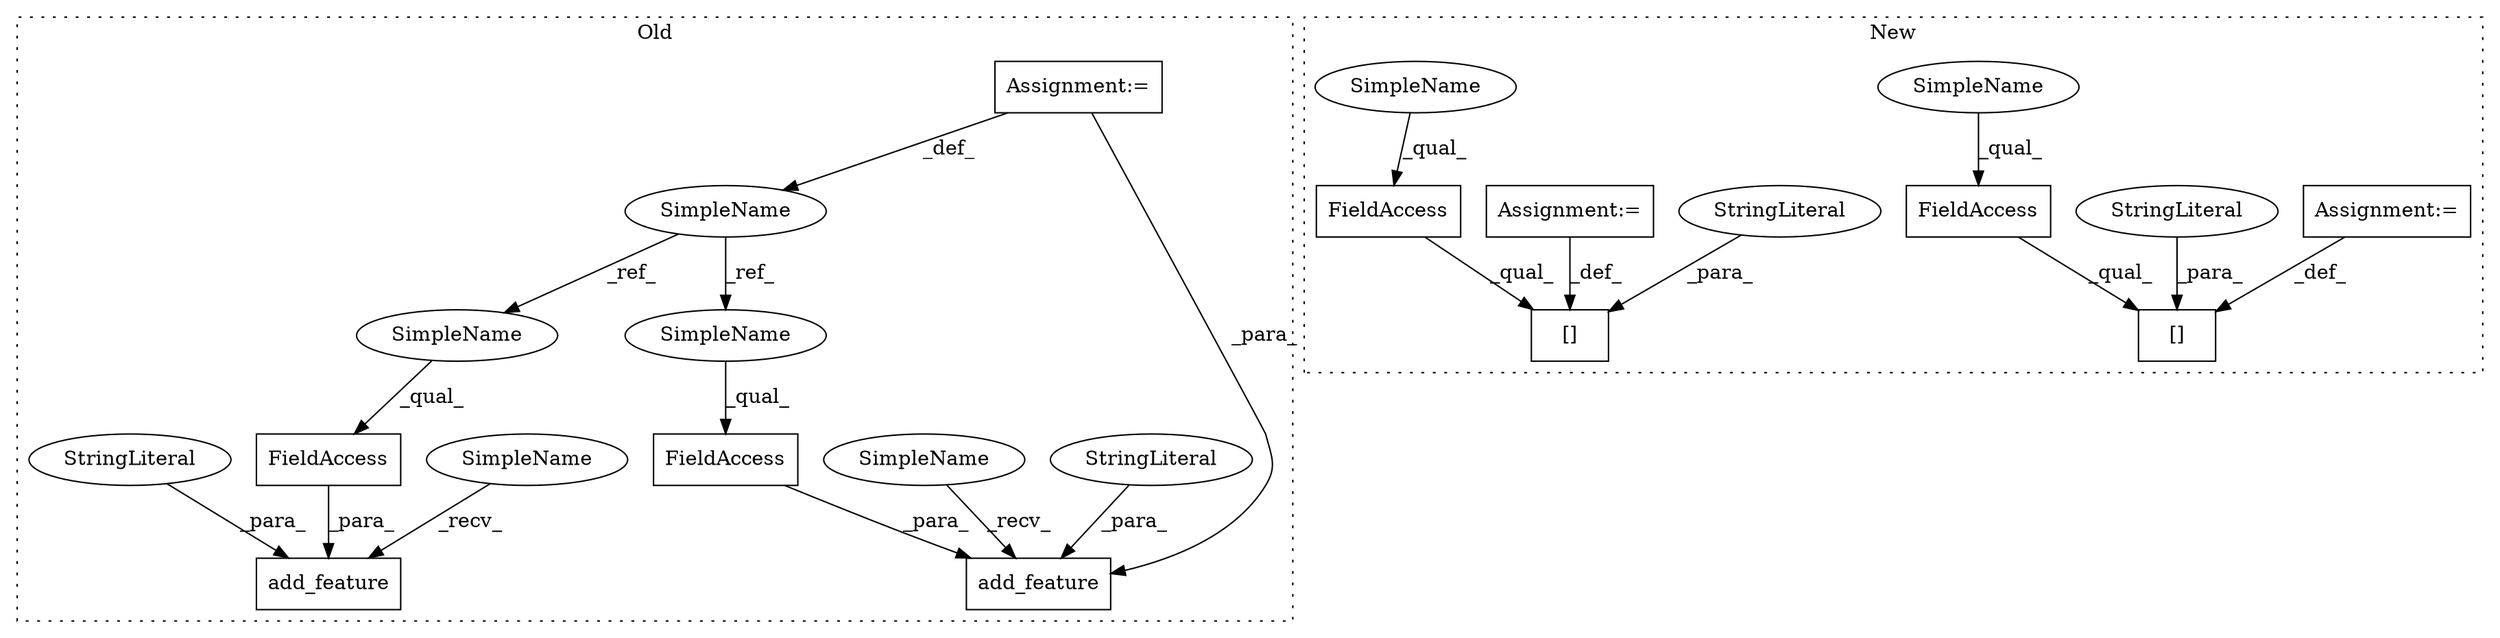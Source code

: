 digraph G {
subgraph cluster0 {
1 [label="add_feature" a="32" s="5010,5059" l="12,1" shape="box"];
4 [label="FieldAccess" a="22" s="5022" l="25" shape="box"];
6 [label="Assignment:=" a="7" s="4862" l="11" shape="box"];
7 [label="SimpleName" a="42" s="4862" l="11" shape="ellipse"];
8 [label="FieldAccess" a="22" s="5083" l="25" shape="box"];
9 [label="add_feature" a="32" s="5071,5124" l="12,1" shape="box"];
15 [label="StringLiteral" a="45" s="5109" l="6" shape="ellipse"];
16 [label="StringLiteral" a="45" s="5048" l="6" shape="ellipse"];
17 [label="SimpleName" a="42" s="5022" l="11" shape="ellipse"];
18 [label="SimpleName" a="42" s="5083" l="11" shape="ellipse"];
19 [label="SimpleName" a="42" s="5066" l="4" shape="ellipse"];
20 [label="SimpleName" a="42" s="5005" l="4" shape="ellipse"];
label = "Old";
style="dotted";
}
subgraph cluster1 {
2 [label="[]" a="2" s="4701,4726" l="19,1" shape="box"];
3 [label="Assignment:=" a="7" s="4727" l="1" shape="box"];
5 [label="FieldAccess" a="22" s="4701" l="18" shape="box"];
10 [label="FieldAccess" a="22" s="4664" l="18" shape="box"];
11 [label="[]" a="2" s="4664,4689" l="19,1" shape="box"];
12 [label="Assignment:=" a="7" s="4690" l="1" shape="box"];
13 [label="StringLiteral" a="45" s="4720" l="6" shape="ellipse"];
14 [label="StringLiteral" a="45" s="4683" l="6" shape="ellipse"];
21 [label="SimpleName" a="42" s="4664" l="4" shape="ellipse"];
22 [label="SimpleName" a="42" s="4701" l="4" shape="ellipse"];
label = "New";
style="dotted";
}
3 -> 2 [label="_def_"];
4 -> 1 [label="_para_"];
5 -> 2 [label="_qual_"];
6 -> 7 [label="_def_"];
6 -> 9 [label="_para_"];
7 -> 17 [label="_ref_"];
7 -> 18 [label="_ref_"];
8 -> 9 [label="_para_"];
10 -> 11 [label="_qual_"];
12 -> 11 [label="_def_"];
13 -> 2 [label="_para_"];
14 -> 11 [label="_para_"];
15 -> 9 [label="_para_"];
16 -> 1 [label="_para_"];
17 -> 4 [label="_qual_"];
18 -> 8 [label="_qual_"];
19 -> 9 [label="_recv_"];
20 -> 1 [label="_recv_"];
21 -> 10 [label="_qual_"];
22 -> 5 [label="_qual_"];
}